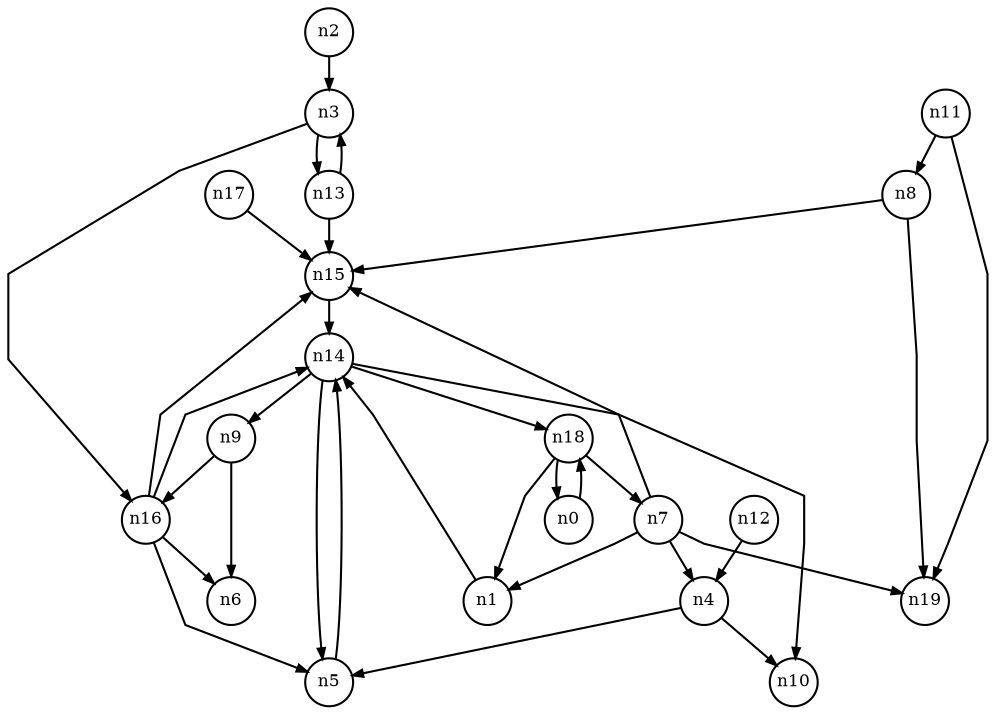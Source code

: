 digraph G{
splines=polyline;
ranksep=0.22;
nodesep=0.22;
nodesize=0.16;
fontsize=8
edge [arrowsize=0.5]
node [fontsize=8 shape=circle width=0.32 fixedsize=shape];

n3 -> n13
n3 -> n16
n2 -> n3
n13 -> n15
n13 -> n3
n16 -> n5
n16 -> n6
n16 -> n15
n16 -> n14
n5 -> n14
n4 -> n5
n4 -> n10
n1 -> n14
n7 -> n1
n7 -> n4
n7 -> n15
n7 -> n19
n15 -> n14
n8 -> n15
n8 -> n19
n9 -> n6
n9 -> n16
n11 -> n8
n11 -> n19
n12 -> n4
n14 -> n5
n14 -> n9
n14 -> n10
n14 -> n18
n18 -> n0
n18 -> n1
n18 -> n7
n17 -> n15
n0 -> n18
}
